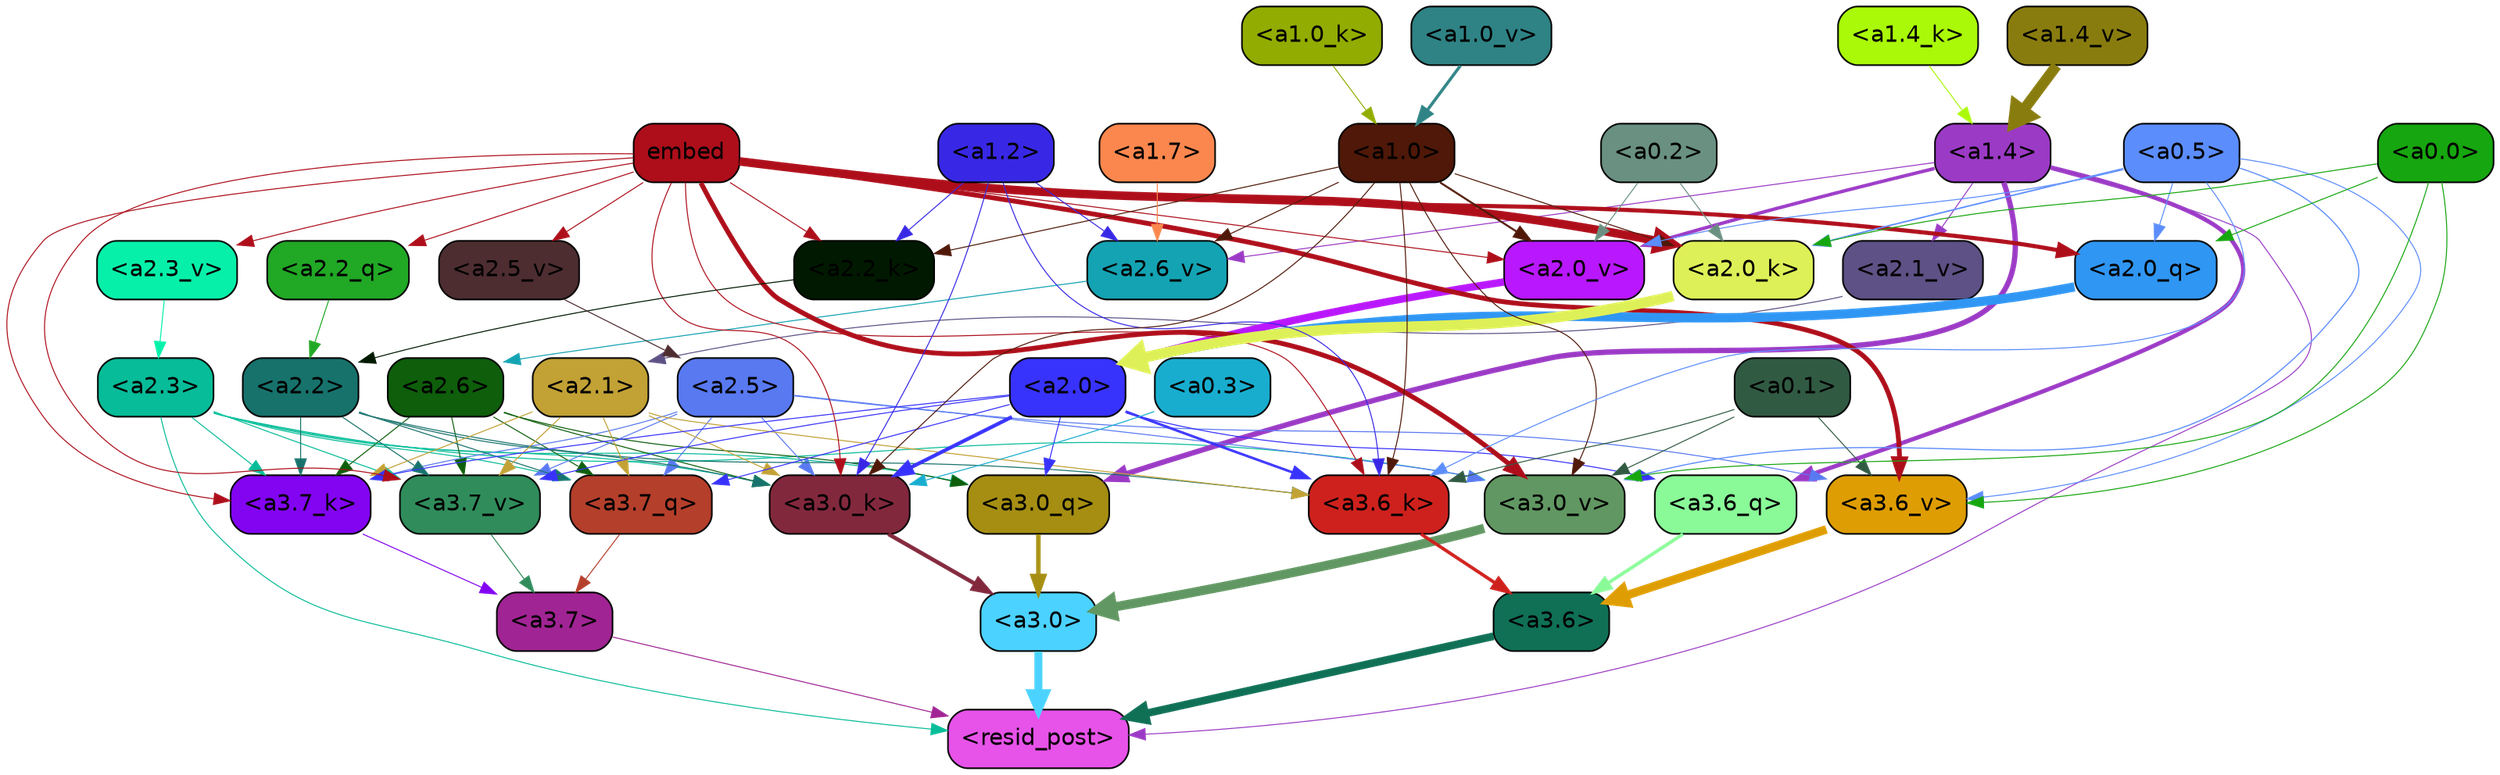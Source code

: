 strict digraph "" {
	graph [bgcolor=transparent,
		layout=dot,
		overlap=false,
		splines=true
	];
	"<a3.7>"	[color=black,
		fillcolor="#a12494",
		fontname=Helvetica,
		shape=box,
		style="filled, rounded"];
	"<resid_post>"	[color=black,
		fillcolor="#e752e9",
		fontname=Helvetica,
		shape=box,
		style="filled, rounded"];
	"<a3.7>" -> "<resid_post>"	[color="#a12494",
		penwidth=0.6];
	"<a3.6>"	[color=black,
		fillcolor="#0f7056",
		fontname=Helvetica,
		shape=box,
		style="filled, rounded"];
	"<a3.6>" -> "<resid_post>"	[color="#0f7056",
		penwidth=4.753257989883423];
	"<a3.0>"	[color=black,
		fillcolor="#4bd2ff",
		fontname=Helvetica,
		shape=box,
		style="filled, rounded"];
	"<a3.0>" -> "<resid_post>"	[color="#4bd2ff",
		penwidth=4.90053927898407];
	"<a2.3>"	[color=black,
		fillcolor="#07bc98",
		fontname=Helvetica,
		shape=box,
		style="filled, rounded"];
	"<a2.3>" -> "<resid_post>"	[color="#07bc98",
		penwidth=0.6];
	"<a3.7_q>"	[color=black,
		fillcolor="#b43f2b",
		fontname=Helvetica,
		shape=box,
		style="filled, rounded"];
	"<a2.3>" -> "<a3.7_q>"	[color="#07bc98",
		penwidth=0.6];
	"<a3.0_q>"	[color=black,
		fillcolor="#a58e12",
		fontname=Helvetica,
		shape=box,
		style="filled, rounded"];
	"<a2.3>" -> "<a3.0_q>"	[color="#07bc98",
		penwidth=0.6];
	"<a3.7_k>"	[color=black,
		fillcolor="#8204f1",
		fontname=Helvetica,
		shape=box,
		style="filled, rounded"];
	"<a2.3>" -> "<a3.7_k>"	[color="#07bc98",
		penwidth=0.6];
	"<a3.0_k>"	[color=black,
		fillcolor="#82283d",
		fontname=Helvetica,
		shape=box,
		style="filled, rounded"];
	"<a2.3>" -> "<a3.0_k>"	[color="#07bc98",
		penwidth=0.6];
	"<a3.7_v>"	[color=black,
		fillcolor="#308c5b",
		fontname=Helvetica,
		shape=box,
		style="filled, rounded"];
	"<a2.3>" -> "<a3.7_v>"	[color="#07bc98",
		penwidth=0.6];
	"<a3.0_v>"	[color=black,
		fillcolor="#619762",
		fontname=Helvetica,
		shape=box,
		style="filled, rounded"];
	"<a2.3>" -> "<a3.0_v>"	[color="#07bc98",
		penwidth=0.6];
	"<a1.4>"	[color=black,
		fillcolor="#9b3ac5",
		fontname=Helvetica,
		shape=box,
		style="filled, rounded"];
	"<a1.4>" -> "<resid_post>"	[color="#9b3ac5",
		penwidth=0.6];
	"<a3.6_q>"	[color=black,
		fillcolor="#8afa98",
		fontname=Helvetica,
		shape=box,
		style="filled, rounded"];
	"<a1.4>" -> "<a3.6_q>"	[color="#9b3ac5",
		penwidth=2.6043437719345093];
	"<a1.4>" -> "<a3.0_q>"	[color="#9b3ac5",
		penwidth=3.2779015004634857];
	"<a2.6_v>"	[color=black,
		fillcolor="#14a3b3",
		fontname=Helvetica,
		shape=box,
		style="filled, rounded"];
	"<a1.4>" -> "<a2.6_v>"	[color="#9b3ac5",
		penwidth=0.6];
	"<a2.1_v>"	[color=black,
		fillcolor="#5d5185",
		fontname=Helvetica,
		shape=box,
		style="filled, rounded"];
	"<a1.4>" -> "<a2.1_v>"	[color="#9b3ac5",
		penwidth=0.6];
	"<a2.0_v>"	[color=black,
		fillcolor="#b917fd",
		fontname=Helvetica,
		shape=box,
		style="filled, rounded"];
	"<a1.4>" -> "<a2.0_v>"	[color="#9b3ac5",
		penwidth=2.089712530374527];
	"<a3.7_q>" -> "<a3.7>"	[color="#b43f2b",
		penwidth=0.6];
	"<a3.6_q>" -> "<a3.6>"	[color="#8afa98",
		penwidth=2.091020345687866];
	"<a3.0_q>" -> "<a3.0>"	[color="#a58e12",
		penwidth=2.7421876192092896];
	"<a3.7_k>" -> "<a3.7>"	[color="#8204f1",
		penwidth=0.6];
	"<a3.6_k>"	[color=black,
		fillcolor="#ce211d",
		fontname=Helvetica,
		shape=box,
		style="filled, rounded"];
	"<a3.6_k>" -> "<a3.6>"	[color="#ce211d",
		penwidth=2.048597991466522];
	"<a3.0_k>" -> "<a3.0>"	[color="#82283d",
		penwidth=2.476402521133423];
	"<a3.7_v>" -> "<a3.7>"	[color="#308c5b",
		penwidth=0.6];
	"<a3.6_v>"	[color=black,
		fillcolor="#de9d02",
		fontname=Helvetica,
		shape=box,
		style="filled, rounded"];
	"<a3.6_v>" -> "<a3.6>"	[color="#de9d02",
		penwidth=5.2550448179244995];
	"<a3.0_v>" -> "<a3.0>"	[color="#619762",
		penwidth=5.652270674705505];
	"<a2.6>"	[color=black,
		fillcolor="#0e5e0b",
		fontname=Helvetica,
		shape=box,
		style="filled, rounded"];
	"<a2.6>" -> "<a3.7_q>"	[color="#0e5e0b",
		penwidth=0.6];
	"<a2.6>" -> "<a3.0_q>"	[color="#0e5e0b",
		penwidth=0.6];
	"<a2.6>" -> "<a3.7_k>"	[color="#0e5e0b",
		penwidth=0.6];
	"<a2.6>" -> "<a3.0_k>"	[color="#0e5e0b",
		penwidth=0.6];
	"<a2.6>" -> "<a3.7_v>"	[color="#0e5e0b",
		penwidth=0.6];
	"<a2.5>"	[color=black,
		fillcolor="#5979f1",
		fontname=Helvetica,
		shape=box,
		style="filled, rounded"];
	"<a2.5>" -> "<a3.7_q>"	[color="#5979f1",
		penwidth=0.6];
	"<a2.5>" -> "<a3.7_k>"	[color="#5979f1",
		penwidth=0.6];
	"<a2.5>" -> "<a3.0_k>"	[color="#5979f1",
		penwidth=0.6];
	"<a2.5>" -> "<a3.7_v>"	[color="#5979f1",
		penwidth=0.6];
	"<a2.5>" -> "<a3.6_v>"	[color="#5979f1",
		penwidth=0.6];
	"<a2.5>" -> "<a3.0_v>"	[color="#5979f1",
		penwidth=0.6];
	"<a2.2>"	[color=black,
		fillcolor="#17726c",
		fontname=Helvetica,
		shape=box,
		style="filled, rounded"];
	"<a2.2>" -> "<a3.7_q>"	[color="#17726c",
		penwidth=0.6];
	"<a2.2>" -> "<a3.7_k>"	[color="#17726c",
		penwidth=0.6];
	"<a2.2>" -> "<a3.6_k>"	[color="#17726c",
		penwidth=0.6];
	"<a2.2>" -> "<a3.0_k>"	[color="#17726c",
		penwidth=0.6];
	"<a2.2>" -> "<a3.7_v>"	[color="#17726c",
		penwidth=0.6];
	"<a2.1>"	[color=black,
		fillcolor="#c2a135",
		fontname=Helvetica,
		shape=box,
		style="filled, rounded"];
	"<a2.1>" -> "<a3.7_q>"	[color="#c2a135",
		penwidth=0.6];
	"<a2.1>" -> "<a3.7_k>"	[color="#c2a135",
		penwidth=0.6];
	"<a2.1>" -> "<a3.6_k>"	[color="#c2a135",
		penwidth=0.6];
	"<a2.1>" -> "<a3.0_k>"	[color="#c2a135",
		penwidth=0.6];
	"<a2.1>" -> "<a3.7_v>"	[color="#c2a135",
		penwidth=0.6];
	"<a2.0>"	[color=black,
		fillcolor="#3832fd",
		fontname=Helvetica,
		shape=box,
		style="filled, rounded"];
	"<a2.0>" -> "<a3.7_q>"	[color="#3832fd",
		penwidth=0.6];
	"<a2.0>" -> "<a3.6_q>"	[color="#3832fd",
		penwidth=0.6];
	"<a2.0>" -> "<a3.0_q>"	[color="#3832fd",
		penwidth=0.6];
	"<a2.0>" -> "<a3.7_k>"	[color="#3832fd",
		penwidth=0.6];
	"<a2.0>" -> "<a3.6_k>"	[color="#3832fd",
		penwidth=1.5290023684501648];
	"<a2.0>" -> "<a3.0_k>"	[color="#3832fd",
		penwidth=2.2551413774490356];
	"<a2.0>" -> "<a3.7_v>"	[color="#3832fd",
		penwidth=0.6];
	embed	[color=black,
		fillcolor="#ad0e1a",
		fontname=Helvetica,
		shape=box,
		style="filled, rounded"];
	embed -> "<a3.7_k>"	[color="#ad0e1a",
		penwidth=0.6];
	embed -> "<a3.6_k>"	[color="#ad0e1a",
		penwidth=0.6];
	embed -> "<a3.0_k>"	[color="#ad0e1a",
		penwidth=0.6];
	embed -> "<a3.7_v>"	[color="#ad0e1a",
		penwidth=0.6];
	embed -> "<a3.6_v>"	[color="#ad0e1a",
		penwidth=2.9556376338005066];
	embed -> "<a3.0_v>"	[color="#ad0e1a",
		penwidth=2.972973108291626];
	"<a2.2_q>"	[color=black,
		fillcolor="#21a825",
		fontname=Helvetica,
		shape=box,
		style="filled, rounded"];
	embed -> "<a2.2_q>"	[color="#ad0e1a",
		penwidth=0.6];
	"<a2.0_q>"	[color=black,
		fillcolor="#3096f3",
		fontname=Helvetica,
		shape=box,
		style="filled, rounded"];
	embed -> "<a2.0_q>"	[color="#ad0e1a",
		penwidth=2.540744114667177];
	"<a2.2_k>"	[color=black,
		fillcolor="#001900",
		fontname=Helvetica,
		shape=box,
		style="filled, rounded"];
	embed -> "<a2.2_k>"	[color="#ad0e1a",
		penwidth=0.6];
	"<a2.0_k>"	[color=black,
		fillcolor="#def057",
		fontname=Helvetica,
		shape=box,
		style="filled, rounded"];
	embed -> "<a2.0_k>"	[color="#ad0e1a",
		penwidth=5.233989953994751];
	"<a2.5_v>"	[color=black,
		fillcolor="#4d2d30",
		fontname=Helvetica,
		shape=box,
		style="filled, rounded"];
	embed -> "<a2.5_v>"	[color="#ad0e1a",
		penwidth=0.6];
	"<a2.3_v>"	[color=black,
		fillcolor="#07f0a9",
		fontname=Helvetica,
		shape=box,
		style="filled, rounded"];
	embed -> "<a2.3_v>"	[color="#ad0e1a",
		penwidth=0.6];
	embed -> "<a2.0_v>"	[color="#ad0e1a",
		penwidth=0.6];
	"<a1.2>"	[color=black,
		fillcolor="#3828e5",
		fontname=Helvetica,
		shape=box,
		style="filled, rounded"];
	"<a1.2>" -> "<a3.6_k>"	[color="#3828e5",
		penwidth=0.6];
	"<a1.2>" -> "<a3.0_k>"	[color="#3828e5",
		penwidth=0.6];
	"<a1.2>" -> "<a2.2_k>"	[color="#3828e5",
		penwidth=0.6];
	"<a1.2>" -> "<a2.6_v>"	[color="#3828e5",
		penwidth=0.6];
	"<a1.0>"	[color=black,
		fillcolor="#4f1808",
		fontname=Helvetica,
		shape=box,
		style="filled, rounded"];
	"<a1.0>" -> "<a3.6_k>"	[color="#4f1808",
		penwidth=0.6];
	"<a1.0>" -> "<a3.0_k>"	[color="#4f1808",
		penwidth=0.6];
	"<a1.0>" -> "<a3.0_v>"	[color="#4f1808",
		penwidth=0.6];
	"<a1.0>" -> "<a2.2_k>"	[color="#4f1808",
		penwidth=0.6];
	"<a1.0>" -> "<a2.0_k>"	[color="#4f1808",
		penwidth=0.6];
	"<a1.0>" -> "<a2.6_v>"	[color="#4f1808",
		penwidth=0.6];
	"<a1.0>" -> "<a2.0_v>"	[color="#4f1808",
		penwidth=1.1915444135665894];
	"<a0.5>"	[color=black,
		fillcolor="#5b8dfc",
		fontname=Helvetica,
		shape=box,
		style="filled, rounded"];
	"<a0.5>" -> "<a3.6_k>"	[color="#5b8dfc",
		penwidth=0.6];
	"<a0.5>" -> "<a3.6_v>"	[color="#5b8dfc",
		penwidth=0.6];
	"<a0.5>" -> "<a3.0_v>"	[color="#5b8dfc",
		penwidth=0.6790935099124908];
	"<a0.5>" -> "<a2.0_q>"	[color="#5b8dfc",
		penwidth=0.6];
	"<a0.5>" -> "<a2.0_k>"	[color="#5b8dfc",
		penwidth=0.8868831396102905];
	"<a0.5>" -> "<a2.0_v>"	[color="#5b8dfc",
		penwidth=0.6];
	"<a0.1>"	[color=black,
		fillcolor="#315a43",
		fontname=Helvetica,
		shape=box,
		style="filled, rounded"];
	"<a0.1>" -> "<a3.6_k>"	[color="#315a43",
		penwidth=0.6];
	"<a0.1>" -> "<a3.6_v>"	[color="#315a43",
		penwidth=0.6];
	"<a0.1>" -> "<a3.0_v>"	[color="#315a43",
		penwidth=0.6];
	"<a0.3>"	[color=black,
		fillcolor="#18adcf",
		fontname=Helvetica,
		shape=box,
		style="filled, rounded"];
	"<a0.3>" -> "<a3.0_k>"	[color="#18adcf",
		penwidth=0.6];
	"<a0.0>"	[color=black,
		fillcolor="#16a60f",
		fontname=Helvetica,
		shape=box,
		style="filled, rounded"];
	"<a0.0>" -> "<a3.6_v>"	[color="#16a60f",
		penwidth=0.6];
	"<a0.0>" -> "<a3.0_v>"	[color="#16a60f",
		penwidth=0.6];
	"<a0.0>" -> "<a2.0_q>"	[color="#16a60f",
		penwidth=0.6];
	"<a0.0>" -> "<a2.0_k>"	[color="#16a60f",
		penwidth=0.6];
	"<a2.2_q>" -> "<a2.2>"	[color="#21a825",
		penwidth=0.6];
	"<a2.0_q>" -> "<a2.0>"	[color="#3096f3",
		penwidth=5.6763341426849365];
	"<a2.2_k>" -> "<a2.2>"	[color="#001900",
		penwidth=0.6];
	"<a2.0_k>" -> "<a2.0>"	[color="#def057",
		penwidth=6.450865745544434];
	"<a2.6_v>" -> "<a2.6>"	[color="#14a3b3",
		penwidth=0.6];
	"<a2.5_v>" -> "<a2.5>"	[color="#4d2d30",
		penwidth=0.6];
	"<a2.3_v>" -> "<a2.3>"	[color="#07f0a9",
		penwidth=0.6];
	"<a2.1_v>" -> "<a2.1>"	[color="#5d5185",
		penwidth=0.6];
	"<a2.0_v>" -> "<a2.0>"	[color="#b917fd",
		penwidth=4.569358706474304];
	"<a0.2>"	[color=black,
		fillcolor="#699081",
		fontname=Helvetica,
		shape=box,
		style="filled, rounded"];
	"<a0.2>" -> "<a2.0_k>"	[color="#699081",
		penwidth=0.6];
	"<a0.2>" -> "<a2.0_v>"	[color="#699081",
		penwidth=0.6];
	"<a1.7>"	[color=black,
		fillcolor="#fb874e",
		fontname=Helvetica,
		shape=box,
		style="filled, rounded"];
	"<a1.7>" -> "<a2.6_v>"	[color="#fb874e",
		penwidth=0.6];
	"<a1.4_k>"	[color=black,
		fillcolor="#aaf909",
		fontname=Helvetica,
		shape=box,
		style="filled, rounded"];
	"<a1.4_k>" -> "<a1.4>"	[color="#aaf909",
		penwidth=0.6];
	"<a1.0_k>"	[color=black,
		fillcolor="#92ac01",
		fontname=Helvetica,
		shape=box,
		style="filled, rounded"];
	"<a1.0_k>" -> "<a1.0>"	[color="#92ac01",
		penwidth=0.6];
	"<a1.4_v>"	[color=black,
		fillcolor="#897c0f",
		fontname=Helvetica,
		shape=box,
		style="filled, rounded"];
	"<a1.4_v>" -> "<a1.4>"	[color="#897c0f",
		penwidth=6.609479665756226];
	"<a1.0_v>"	[color=black,
		fillcolor="#2f8385",
		fontname=Helvetica,
		shape=box,
		style="filled, rounded"];
	"<a1.0_v>" -> "<a1.0>"	[color="#2f8385",
		penwidth=1.862385869026184];
}
